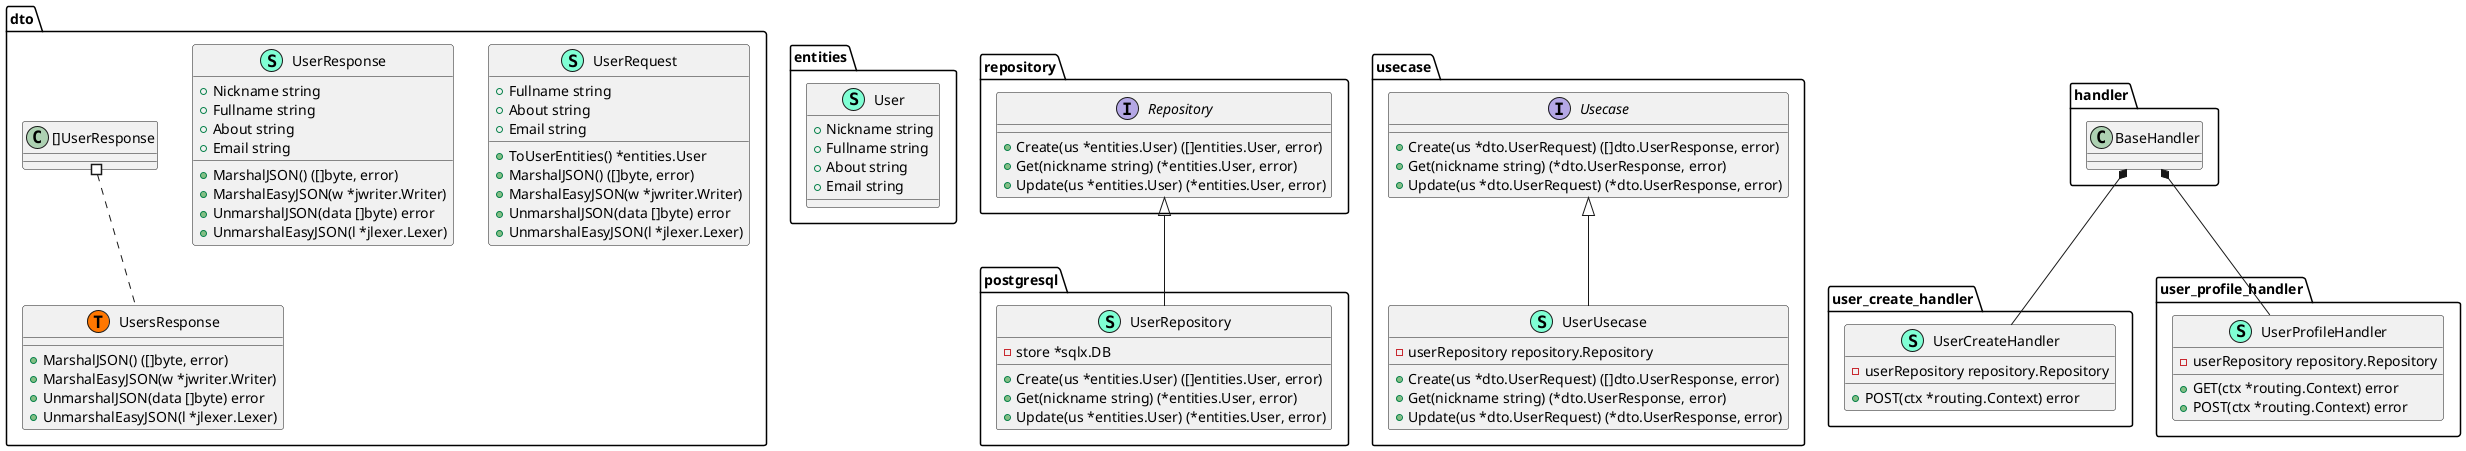 @startuml
namespace dto {
    class UserRequest << (S,Aquamarine) >> {
        + Fullname string
        + About string
        + Email string

        + ToUserEntities() *entities.User
        + MarshalJSON() ([]byte, error)
        + MarshalEasyJSON(w *jwriter.Writer) 
        + UnmarshalJSON(data []byte) error
        + UnmarshalEasyJSON(l *jlexer.Lexer) 

    }
    class UserResponse << (S,Aquamarine) >> {
        + Nickname string
        + Fullname string
        + About string
        + Email string

        + MarshalJSON() ([]byte, error)
        + MarshalEasyJSON(w *jwriter.Writer) 
        + UnmarshalJSON(data []byte) error
        + UnmarshalEasyJSON(l *jlexer.Lexer) 

    }
    class UsersResponse << (S,Aquamarine) >> {
        + MarshalJSON() ([]byte, error)
        + MarshalEasyJSON(w *jwriter.Writer) 
        + UnmarshalJSON(data []byte) error
        + UnmarshalEasyJSON(l *jlexer.Lexer) 

    }
    class dto.UsersResponse << (T, #FF7700) >>  {
    }
}


namespace entities {
    class User << (S,Aquamarine) >> {
        + Nickname string
        + Fullname string
        + About string
        + Email string

    }
}


namespace postgresql {
    class UserRepository << (S,Aquamarine) >> {
        - store *sqlx.DB

        + Create(us *entities.User) ([]entities.User, error)
        + Get(nickname string) (*entities.User, error)
        + Update(us *entities.User) (*entities.User, error)

    }
}

"repository.Repository" <|-- "postgresql.UserRepository"

namespace repository {
    interface Repository  {
        + Create(us *entities.User) ([]entities.User, error)
        + Get(nickname string) (*entities.User, error)
        + Update(us *entities.User) (*entities.User, error)

    }
}


namespace usecase {
    interface Usecase  {
        + Create(us *dto.UserRequest) ([]dto.UserResponse, error)
        + Get(nickname string) (*dto.UserResponse, error)
        + Update(us *dto.UserRequest) (*dto.UserResponse, error)

    }
    class UserUsecase << (S,Aquamarine) >> {
        - userRepository repository.Repository

        + Create(us *dto.UserRequest) ([]dto.UserResponse, error)
        + Get(nickname string) (*dto.UserResponse, error)
        + Update(us *dto.UserRequest) (*dto.UserResponse, error)

    }
}

"usecase.Usecase" <|-- "usecase.UserUsecase"

namespace user_create_handler {
    class UserCreateHandler << (S,Aquamarine) >> {
        - userRepository repository.Repository

        + POST(ctx *routing.Context) error

    }
}
"handler.BaseHandler" *-- "user_create_handler.UserCreateHandler"


namespace user_profile_handler {
    class UserProfileHandler << (S,Aquamarine) >> {
        - userRepository repository.Repository

        + GET(ctx *routing.Context) error
        + POST(ctx *routing.Context) error

    }
}
"handler.BaseHandler" *-- "user_profile_handler.UserProfileHandler"


"dto.[]UserResponse" #.. "dto.UsersResponse"
@enduml
